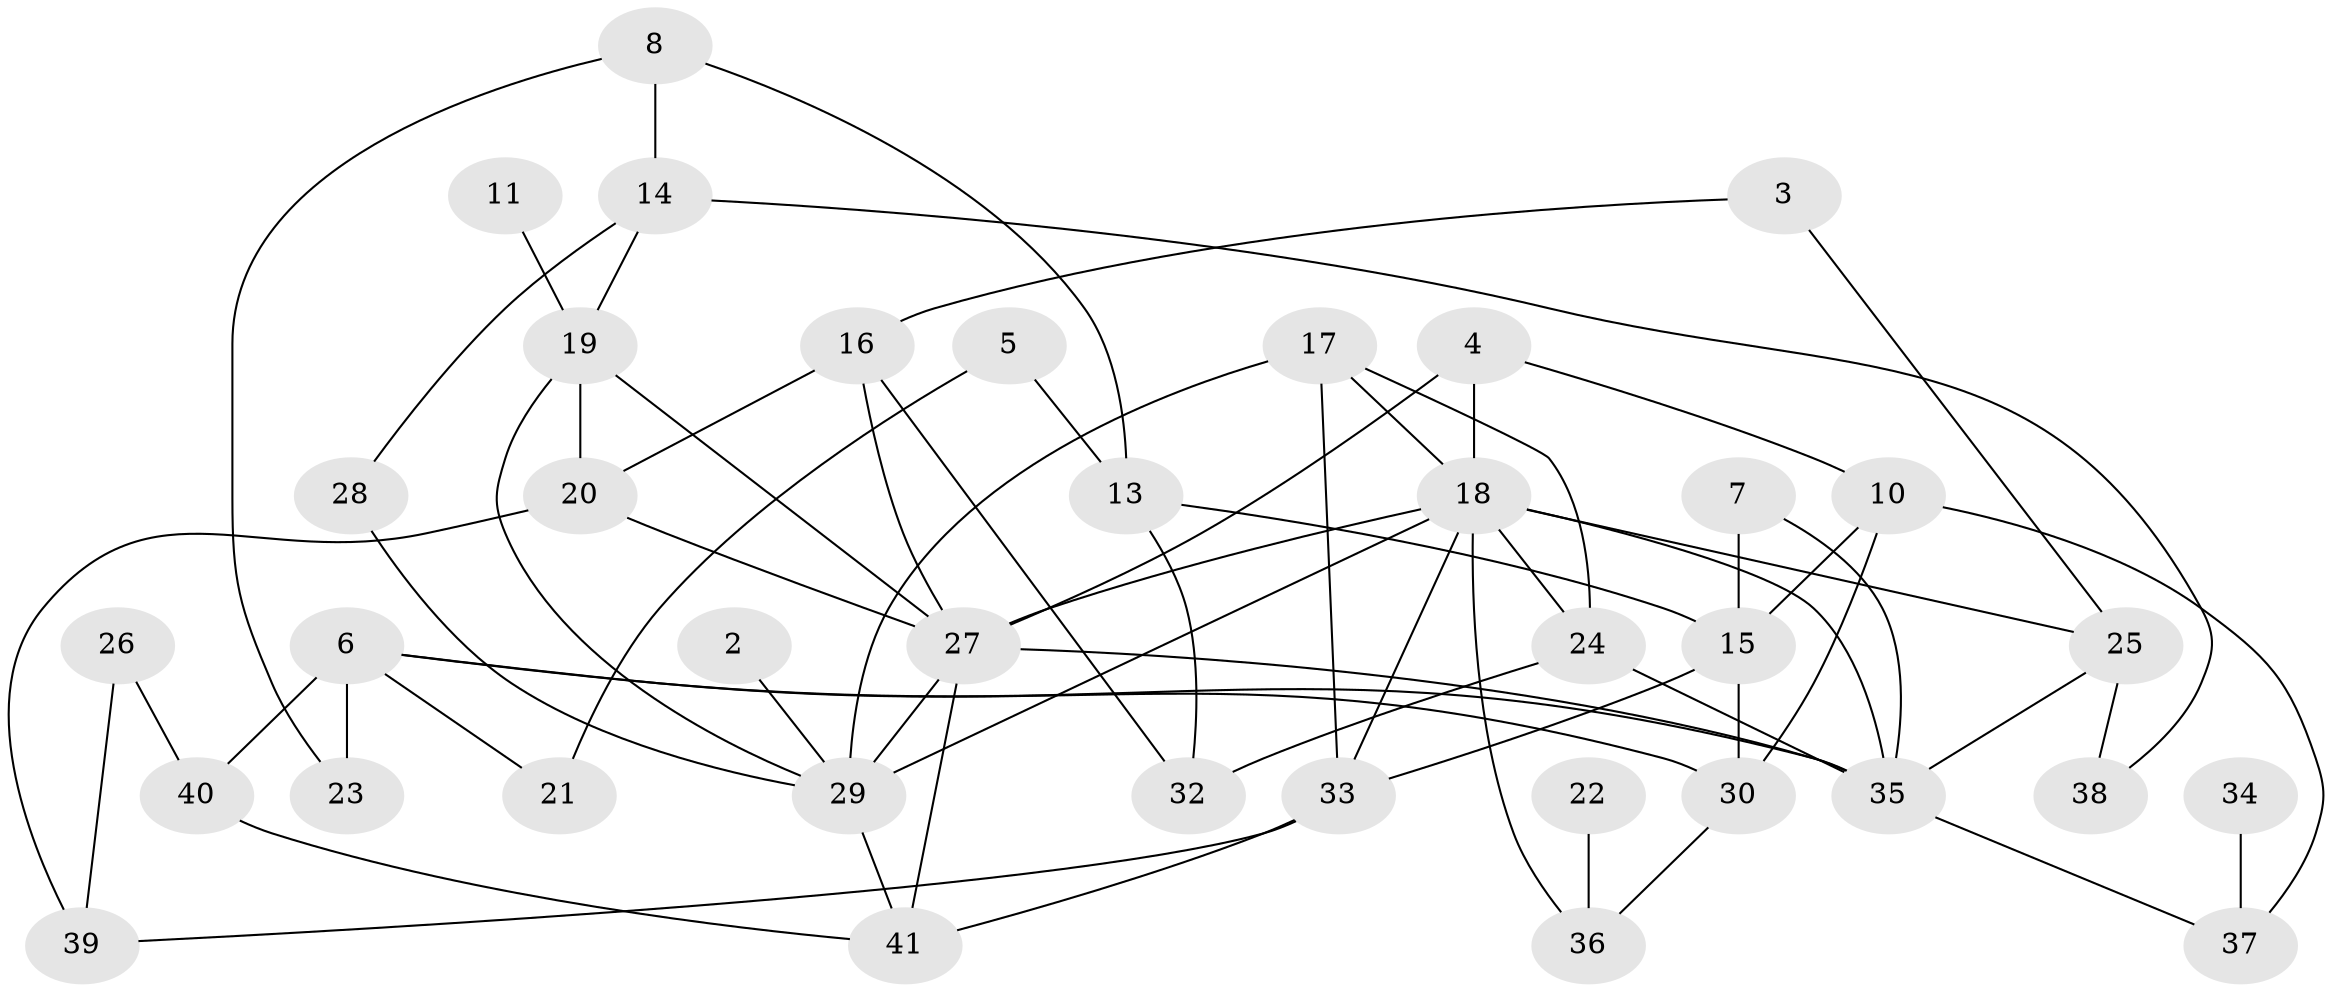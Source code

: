 // original degree distribution, {1: 0.21951219512195122, 2: 0.23170731707317074, 3: 0.24390243902439024, 5: 0.14634146341463414, 0: 0.036585365853658534, 9: 0.012195121951219513, 6: 0.036585365853658534, 4: 0.06097560975609756, 7: 0.012195121951219513}
// Generated by graph-tools (version 1.1) at 2025/00/03/09/25 03:00:41]
// undirected, 37 vertices, 66 edges
graph export_dot {
graph [start="1"]
  node [color=gray90,style=filled];
  2;
  3;
  4;
  5;
  6;
  7;
  8;
  10;
  11;
  13;
  14;
  15;
  16;
  17;
  18;
  19;
  20;
  21;
  22;
  23;
  24;
  25;
  26;
  27;
  28;
  29;
  30;
  32;
  33;
  34;
  35;
  36;
  37;
  38;
  39;
  40;
  41;
  2 -- 29 [weight=1.0];
  3 -- 16 [weight=1.0];
  3 -- 25 [weight=1.0];
  4 -- 10 [weight=1.0];
  4 -- 18 [weight=1.0];
  4 -- 27 [weight=1.0];
  5 -- 13 [weight=1.0];
  5 -- 21 [weight=1.0];
  6 -- 21 [weight=1.0];
  6 -- 23 [weight=1.0];
  6 -- 30 [weight=1.0];
  6 -- 35 [weight=1.0];
  6 -- 40 [weight=1.0];
  7 -- 15 [weight=1.0];
  7 -- 35 [weight=1.0];
  8 -- 13 [weight=1.0];
  8 -- 14 [weight=1.0];
  8 -- 23 [weight=1.0];
  10 -- 15 [weight=2.0];
  10 -- 30 [weight=1.0];
  10 -- 37 [weight=1.0];
  11 -- 19 [weight=1.0];
  13 -- 15 [weight=1.0];
  13 -- 32 [weight=1.0];
  14 -- 19 [weight=1.0];
  14 -- 28 [weight=1.0];
  14 -- 38 [weight=1.0];
  15 -- 30 [weight=1.0];
  15 -- 33 [weight=1.0];
  16 -- 20 [weight=1.0];
  16 -- 27 [weight=1.0];
  16 -- 32 [weight=1.0];
  17 -- 18 [weight=1.0];
  17 -- 24 [weight=1.0];
  17 -- 29 [weight=2.0];
  17 -- 33 [weight=1.0];
  18 -- 24 [weight=1.0];
  18 -- 25 [weight=2.0];
  18 -- 27 [weight=2.0];
  18 -- 29 [weight=2.0];
  18 -- 33 [weight=1.0];
  18 -- 35 [weight=3.0];
  18 -- 36 [weight=1.0];
  19 -- 20 [weight=1.0];
  19 -- 27 [weight=1.0];
  19 -- 29 [weight=1.0];
  20 -- 27 [weight=1.0];
  20 -- 39 [weight=1.0];
  22 -- 36 [weight=1.0];
  24 -- 32 [weight=1.0];
  24 -- 35 [weight=1.0];
  25 -- 35 [weight=1.0];
  25 -- 38 [weight=1.0];
  26 -- 39 [weight=1.0];
  26 -- 40 [weight=2.0];
  27 -- 29 [weight=1.0];
  27 -- 35 [weight=1.0];
  27 -- 41 [weight=1.0];
  28 -- 29 [weight=1.0];
  29 -- 41 [weight=1.0];
  30 -- 36 [weight=1.0];
  33 -- 39 [weight=1.0];
  33 -- 41 [weight=1.0];
  34 -- 37 [weight=1.0];
  35 -- 37 [weight=1.0];
  40 -- 41 [weight=1.0];
}
